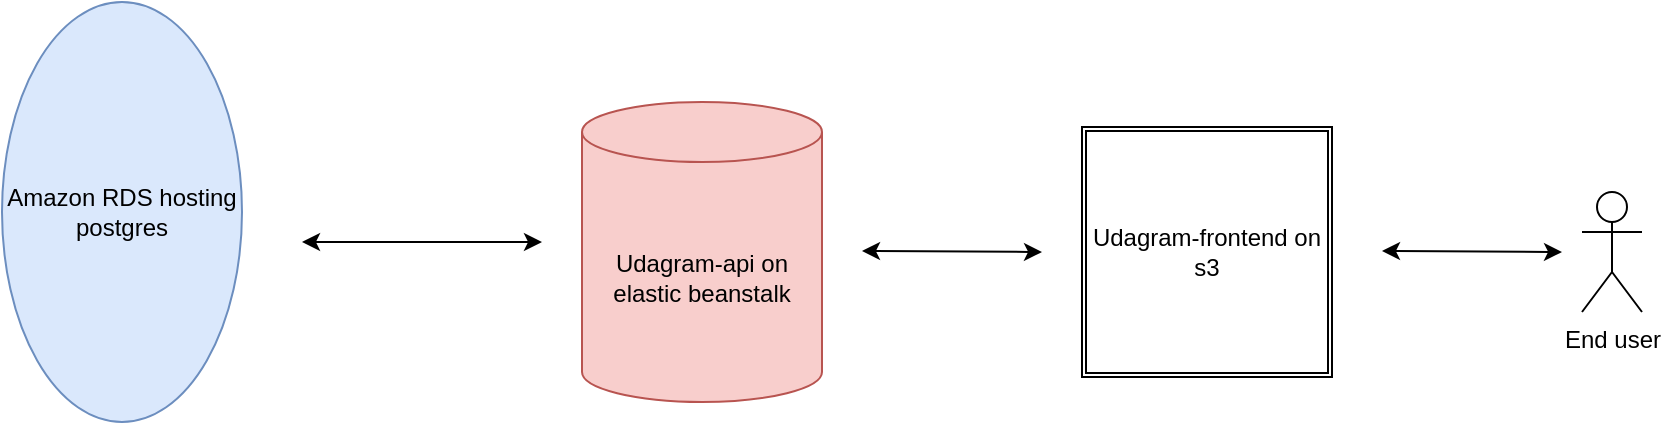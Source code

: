 <mxfile version="20.8.10" type="github">
  <diagram name="Page-1" id="uQaYhAECME0J1sWlYUqw">
    <mxGraphModel dx="1434" dy="850" grid="1" gridSize="10" guides="1" tooltips="1" connect="1" arrows="1" fold="1" page="1" pageScale="1" pageWidth="850" pageHeight="1100" math="0" shadow="0">
      <root>
        <mxCell id="0" />
        <mxCell id="1" parent="0" />
        <mxCell id="7OAMDePOKl8OXuFvk6ht-1" value="Udagram-api on elastic beanstalk" style="shape=cylinder3;whiteSpace=wrap;html=1;boundedLbl=1;backgroundOutline=1;size=15;fillColor=#f8cecc;strokeColor=#b85450;" vertex="1" parent="1">
          <mxGeometry x="310" y="330" width="120" height="150" as="geometry" />
        </mxCell>
        <mxCell id="7OAMDePOKl8OXuFvk6ht-2" value="Amazon RDS hosting postgres" style="ellipse;whiteSpace=wrap;html=1;fillColor=#dae8fc;strokeColor=#6c8ebf;" vertex="1" parent="1">
          <mxGeometry x="20" y="280" width="120" height="210" as="geometry" />
        </mxCell>
        <mxCell id="7OAMDePOKl8OXuFvk6ht-3" value="" style="endArrow=classic;startArrow=classic;html=1;rounded=0;" edge="1" parent="1">
          <mxGeometry width="50" height="50" relative="1" as="geometry">
            <mxPoint x="170" y="400" as="sourcePoint" />
            <mxPoint x="290" y="400" as="targetPoint" />
          </mxGeometry>
        </mxCell>
        <mxCell id="7OAMDePOKl8OXuFvk6ht-4" value="" style="endArrow=classic;startArrow=classic;html=1;rounded=0;" edge="1" parent="1">
          <mxGeometry width="50" height="50" relative="1" as="geometry">
            <mxPoint x="450" y="404.5" as="sourcePoint" />
            <mxPoint x="540" y="405" as="targetPoint" />
          </mxGeometry>
        </mxCell>
        <mxCell id="7OAMDePOKl8OXuFvk6ht-5" value="End user" style="shape=umlActor;verticalLabelPosition=bottom;verticalAlign=top;html=1;outlineConnect=0;" vertex="1" parent="1">
          <mxGeometry x="810" y="375" width="30" height="60" as="geometry" />
        </mxCell>
        <mxCell id="7OAMDePOKl8OXuFvk6ht-6" value="Udagram-frontend on s3" style="shape=ext;double=1;whiteSpace=wrap;html=1;aspect=fixed;" vertex="1" parent="1">
          <mxGeometry x="560" y="342.5" width="125" height="125" as="geometry" />
        </mxCell>
        <mxCell id="7OAMDePOKl8OXuFvk6ht-7" value="" style="endArrow=classic;startArrow=classic;html=1;rounded=0;" edge="1" parent="1">
          <mxGeometry width="50" height="50" relative="1" as="geometry">
            <mxPoint x="710" y="404.5" as="sourcePoint" />
            <mxPoint x="800" y="405" as="targetPoint" />
          </mxGeometry>
        </mxCell>
      </root>
    </mxGraphModel>
  </diagram>
</mxfile>
